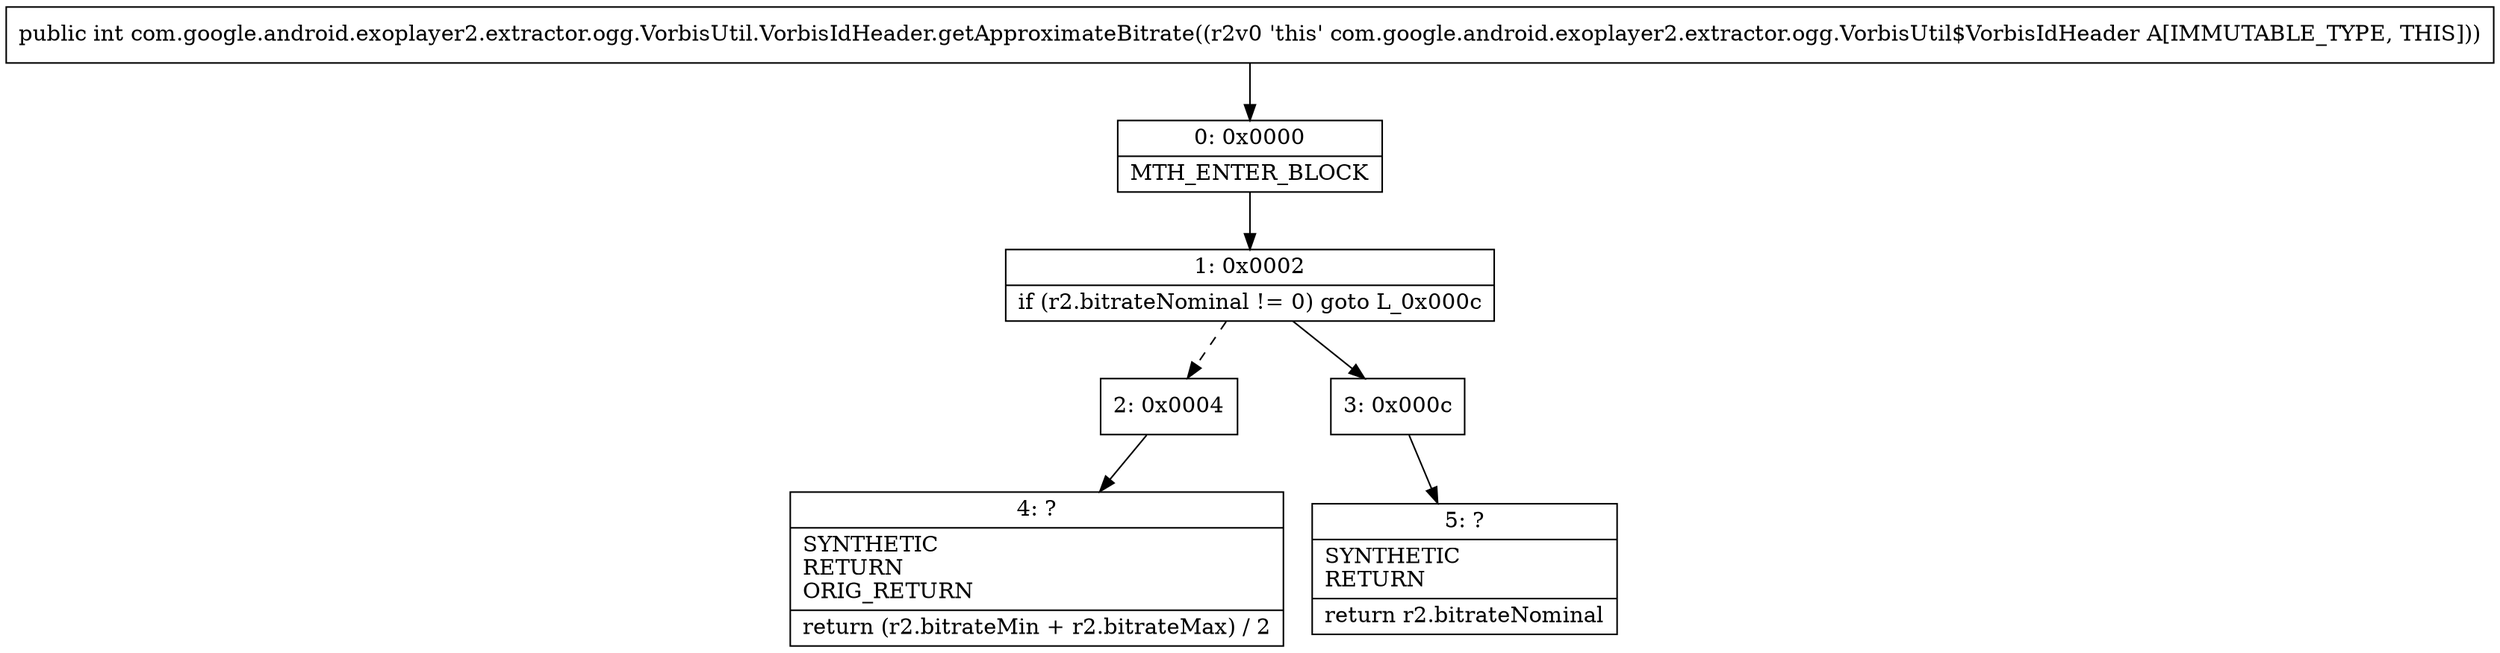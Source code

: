digraph "CFG forcom.google.android.exoplayer2.extractor.ogg.VorbisUtil.VorbisIdHeader.getApproximateBitrate()I" {
Node_0 [shape=record,label="{0\:\ 0x0000|MTH_ENTER_BLOCK\l}"];
Node_1 [shape=record,label="{1\:\ 0x0002|if (r2.bitrateNominal != 0) goto L_0x000c\l}"];
Node_2 [shape=record,label="{2\:\ 0x0004}"];
Node_3 [shape=record,label="{3\:\ 0x000c}"];
Node_4 [shape=record,label="{4\:\ ?|SYNTHETIC\lRETURN\lORIG_RETURN\l|return (r2.bitrateMin + r2.bitrateMax) \/ 2\l}"];
Node_5 [shape=record,label="{5\:\ ?|SYNTHETIC\lRETURN\l|return r2.bitrateNominal\l}"];
MethodNode[shape=record,label="{public int com.google.android.exoplayer2.extractor.ogg.VorbisUtil.VorbisIdHeader.getApproximateBitrate((r2v0 'this' com.google.android.exoplayer2.extractor.ogg.VorbisUtil$VorbisIdHeader A[IMMUTABLE_TYPE, THIS])) }"];
MethodNode -> Node_0;
Node_0 -> Node_1;
Node_1 -> Node_2[style=dashed];
Node_1 -> Node_3;
Node_2 -> Node_4;
Node_3 -> Node_5;
}

